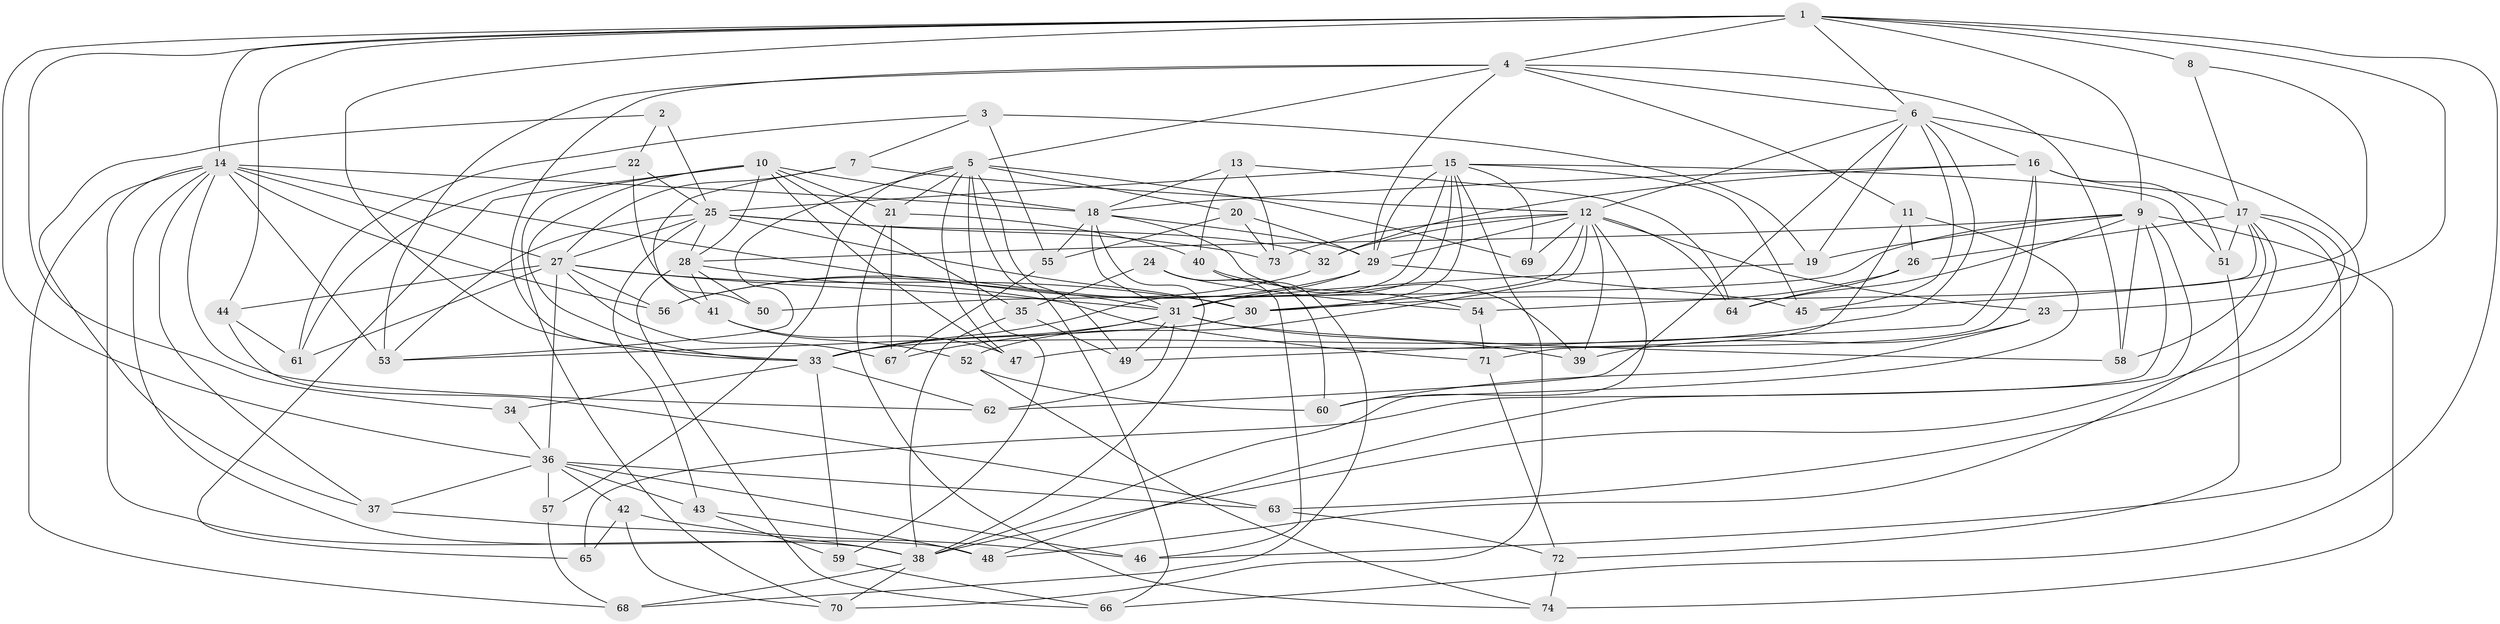// original degree distribution, {4: 1.0}
// Generated by graph-tools (version 1.1) at 2025/53/03/04/25 22:53:54]
// undirected, 74 vertices, 199 edges
graph export_dot {
  node [color=gray90,style=filled];
  1;
  2;
  3;
  4;
  5;
  6;
  7;
  8;
  9;
  10;
  11;
  12;
  13;
  14;
  15;
  16;
  17;
  18;
  19;
  20;
  21;
  22;
  23;
  24;
  25;
  26;
  27;
  28;
  29;
  30;
  31;
  32;
  33;
  34;
  35;
  36;
  37;
  38;
  39;
  40;
  41;
  42;
  43;
  44;
  45;
  46;
  47;
  48;
  49;
  50;
  51;
  52;
  53;
  54;
  55;
  56;
  57;
  58;
  59;
  60;
  61;
  62;
  63;
  64;
  65;
  66;
  67;
  68;
  69;
  70;
  71;
  72;
  73;
  74;
  1 -- 4 [weight=1.0];
  1 -- 6 [weight=1.0];
  1 -- 8 [weight=2.0];
  1 -- 9 [weight=1.0];
  1 -- 14 [weight=1.0];
  1 -- 23 [weight=1.0];
  1 -- 33 [weight=1.0];
  1 -- 34 [weight=1.0];
  1 -- 36 [weight=1.0];
  1 -- 44 [weight=1.0];
  1 -- 66 [weight=1.0];
  2 -- 22 [weight=1.0];
  2 -- 25 [weight=2.0];
  2 -- 37 [weight=1.0];
  3 -- 7 [weight=1.0];
  3 -- 19 [weight=1.0];
  3 -- 55 [weight=1.0];
  3 -- 61 [weight=1.0];
  4 -- 5 [weight=1.0];
  4 -- 6 [weight=1.0];
  4 -- 11 [weight=1.0];
  4 -- 29 [weight=1.0];
  4 -- 33 [weight=1.0];
  4 -- 53 [weight=1.0];
  4 -- 58 [weight=1.0];
  5 -- 20 [weight=1.0];
  5 -- 21 [weight=2.0];
  5 -- 47 [weight=1.0];
  5 -- 49 [weight=1.0];
  5 -- 53 [weight=1.0];
  5 -- 57 [weight=1.0];
  5 -- 59 [weight=1.0];
  5 -- 66 [weight=1.0];
  5 -- 69 [weight=2.0];
  6 -- 12 [weight=1.0];
  6 -- 16 [weight=1.0];
  6 -- 19 [weight=1.0];
  6 -- 33 [weight=2.0];
  6 -- 45 [weight=1.0];
  6 -- 62 [weight=1.0];
  6 -- 63 [weight=1.0];
  7 -- 12 [weight=1.0];
  7 -- 27 [weight=1.0];
  7 -- 41 [weight=1.0];
  8 -- 17 [weight=1.0];
  8 -- 45 [weight=1.0];
  9 -- 19 [weight=1.0];
  9 -- 28 [weight=1.0];
  9 -- 48 [weight=1.0];
  9 -- 50 [weight=2.0];
  9 -- 58 [weight=1.0];
  9 -- 64 [weight=1.0];
  9 -- 65 [weight=1.0];
  9 -- 74 [weight=1.0];
  10 -- 18 [weight=2.0];
  10 -- 21 [weight=1.0];
  10 -- 28 [weight=1.0];
  10 -- 33 [weight=1.0];
  10 -- 35 [weight=1.0];
  10 -- 47 [weight=1.0];
  10 -- 65 [weight=2.0];
  10 -- 70 [weight=1.0];
  11 -- 26 [weight=1.0];
  11 -- 47 [weight=1.0];
  11 -- 60 [weight=1.0];
  12 -- 23 [weight=1.0];
  12 -- 29 [weight=1.0];
  12 -- 30 [weight=1.0];
  12 -- 32 [weight=1.0];
  12 -- 38 [weight=1.0];
  12 -- 39 [weight=1.0];
  12 -- 52 [weight=1.0];
  12 -- 64 [weight=1.0];
  12 -- 69 [weight=1.0];
  12 -- 73 [weight=1.0];
  13 -- 18 [weight=1.0];
  13 -- 40 [weight=1.0];
  13 -- 64 [weight=1.0];
  13 -- 73 [weight=1.0];
  14 -- 18 [weight=1.0];
  14 -- 27 [weight=1.0];
  14 -- 31 [weight=1.0];
  14 -- 37 [weight=1.0];
  14 -- 38 [weight=1.0];
  14 -- 48 [weight=1.0];
  14 -- 53 [weight=2.0];
  14 -- 56 [weight=1.0];
  14 -- 62 [weight=1.0];
  14 -- 68 [weight=1.0];
  15 -- 25 [weight=1.0];
  15 -- 29 [weight=1.0];
  15 -- 30 [weight=1.0];
  15 -- 31 [weight=1.0];
  15 -- 33 [weight=2.0];
  15 -- 45 [weight=1.0];
  15 -- 51 [weight=1.0];
  15 -- 69 [weight=1.0];
  15 -- 70 [weight=1.0];
  16 -- 17 [weight=4.0];
  16 -- 18 [weight=1.0];
  16 -- 32 [weight=1.0];
  16 -- 49 [weight=1.0];
  16 -- 51 [weight=1.0];
  16 -- 71 [weight=1.0];
  17 -- 26 [weight=1.0];
  17 -- 38 [weight=1.0];
  17 -- 46 [weight=1.0];
  17 -- 48 [weight=1.0];
  17 -- 51 [weight=1.0];
  17 -- 54 [weight=1.0];
  17 -- 58 [weight=1.0];
  18 -- 29 [weight=1.0];
  18 -- 31 [weight=1.0];
  18 -- 38 [weight=1.0];
  18 -- 39 [weight=1.0];
  18 -- 55 [weight=1.0];
  19 -- 31 [weight=1.0];
  20 -- 29 [weight=1.0];
  20 -- 55 [weight=1.0];
  20 -- 73 [weight=1.0];
  21 -- 40 [weight=1.0];
  21 -- 67 [weight=1.0];
  21 -- 74 [weight=1.0];
  22 -- 25 [weight=1.0];
  22 -- 50 [weight=1.0];
  22 -- 61 [weight=1.0];
  23 -- 39 [weight=1.0];
  23 -- 60 [weight=1.0];
  24 -- 35 [weight=1.0];
  24 -- 46 [weight=1.0];
  24 -- 54 [weight=1.0];
  24 -- 60 [weight=1.0];
  25 -- 27 [weight=1.0];
  25 -- 28 [weight=2.0];
  25 -- 30 [weight=1.0];
  25 -- 32 [weight=1.0];
  25 -- 43 [weight=1.0];
  25 -- 53 [weight=1.0];
  25 -- 73 [weight=1.0];
  26 -- 30 [weight=1.0];
  26 -- 64 [weight=1.0];
  27 -- 30 [weight=1.0];
  27 -- 31 [weight=1.0];
  27 -- 36 [weight=3.0];
  27 -- 44 [weight=1.0];
  27 -- 56 [weight=1.0];
  27 -- 61 [weight=1.0];
  27 -- 67 [weight=1.0];
  28 -- 41 [weight=1.0];
  28 -- 50 [weight=1.0];
  28 -- 66 [weight=1.0];
  28 -- 71 [weight=1.0];
  29 -- 31 [weight=1.0];
  29 -- 45 [weight=1.0];
  29 -- 56 [weight=1.0];
  30 -- 53 [weight=1.0];
  31 -- 33 [weight=1.0];
  31 -- 39 [weight=1.0];
  31 -- 49 [weight=1.0];
  31 -- 58 [weight=1.0];
  31 -- 62 [weight=1.0];
  31 -- 67 [weight=1.0];
  32 -- 56 [weight=1.0];
  33 -- 34 [weight=2.0];
  33 -- 59 [weight=1.0];
  33 -- 62 [weight=1.0];
  34 -- 36 [weight=1.0];
  35 -- 38 [weight=1.0];
  35 -- 49 [weight=1.0];
  36 -- 37 [weight=1.0];
  36 -- 42 [weight=1.0];
  36 -- 43 [weight=1.0];
  36 -- 46 [weight=1.0];
  36 -- 57 [weight=2.0];
  36 -- 63 [weight=1.0];
  37 -- 38 [weight=1.0];
  38 -- 68 [weight=1.0];
  38 -- 70 [weight=1.0];
  40 -- 54 [weight=1.0];
  40 -- 68 [weight=1.0];
  41 -- 47 [weight=1.0];
  41 -- 52 [weight=1.0];
  42 -- 46 [weight=1.0];
  42 -- 65 [weight=1.0];
  42 -- 70 [weight=1.0];
  43 -- 48 [weight=1.0];
  43 -- 59 [weight=1.0];
  44 -- 61 [weight=1.0];
  44 -- 63 [weight=1.0];
  51 -- 72 [weight=1.0];
  52 -- 60 [weight=1.0];
  52 -- 74 [weight=1.0];
  54 -- 71 [weight=1.0];
  55 -- 67 [weight=1.0];
  57 -- 68 [weight=1.0];
  59 -- 66 [weight=1.0];
  63 -- 72 [weight=1.0];
  71 -- 72 [weight=1.0];
  72 -- 74 [weight=1.0];
}

